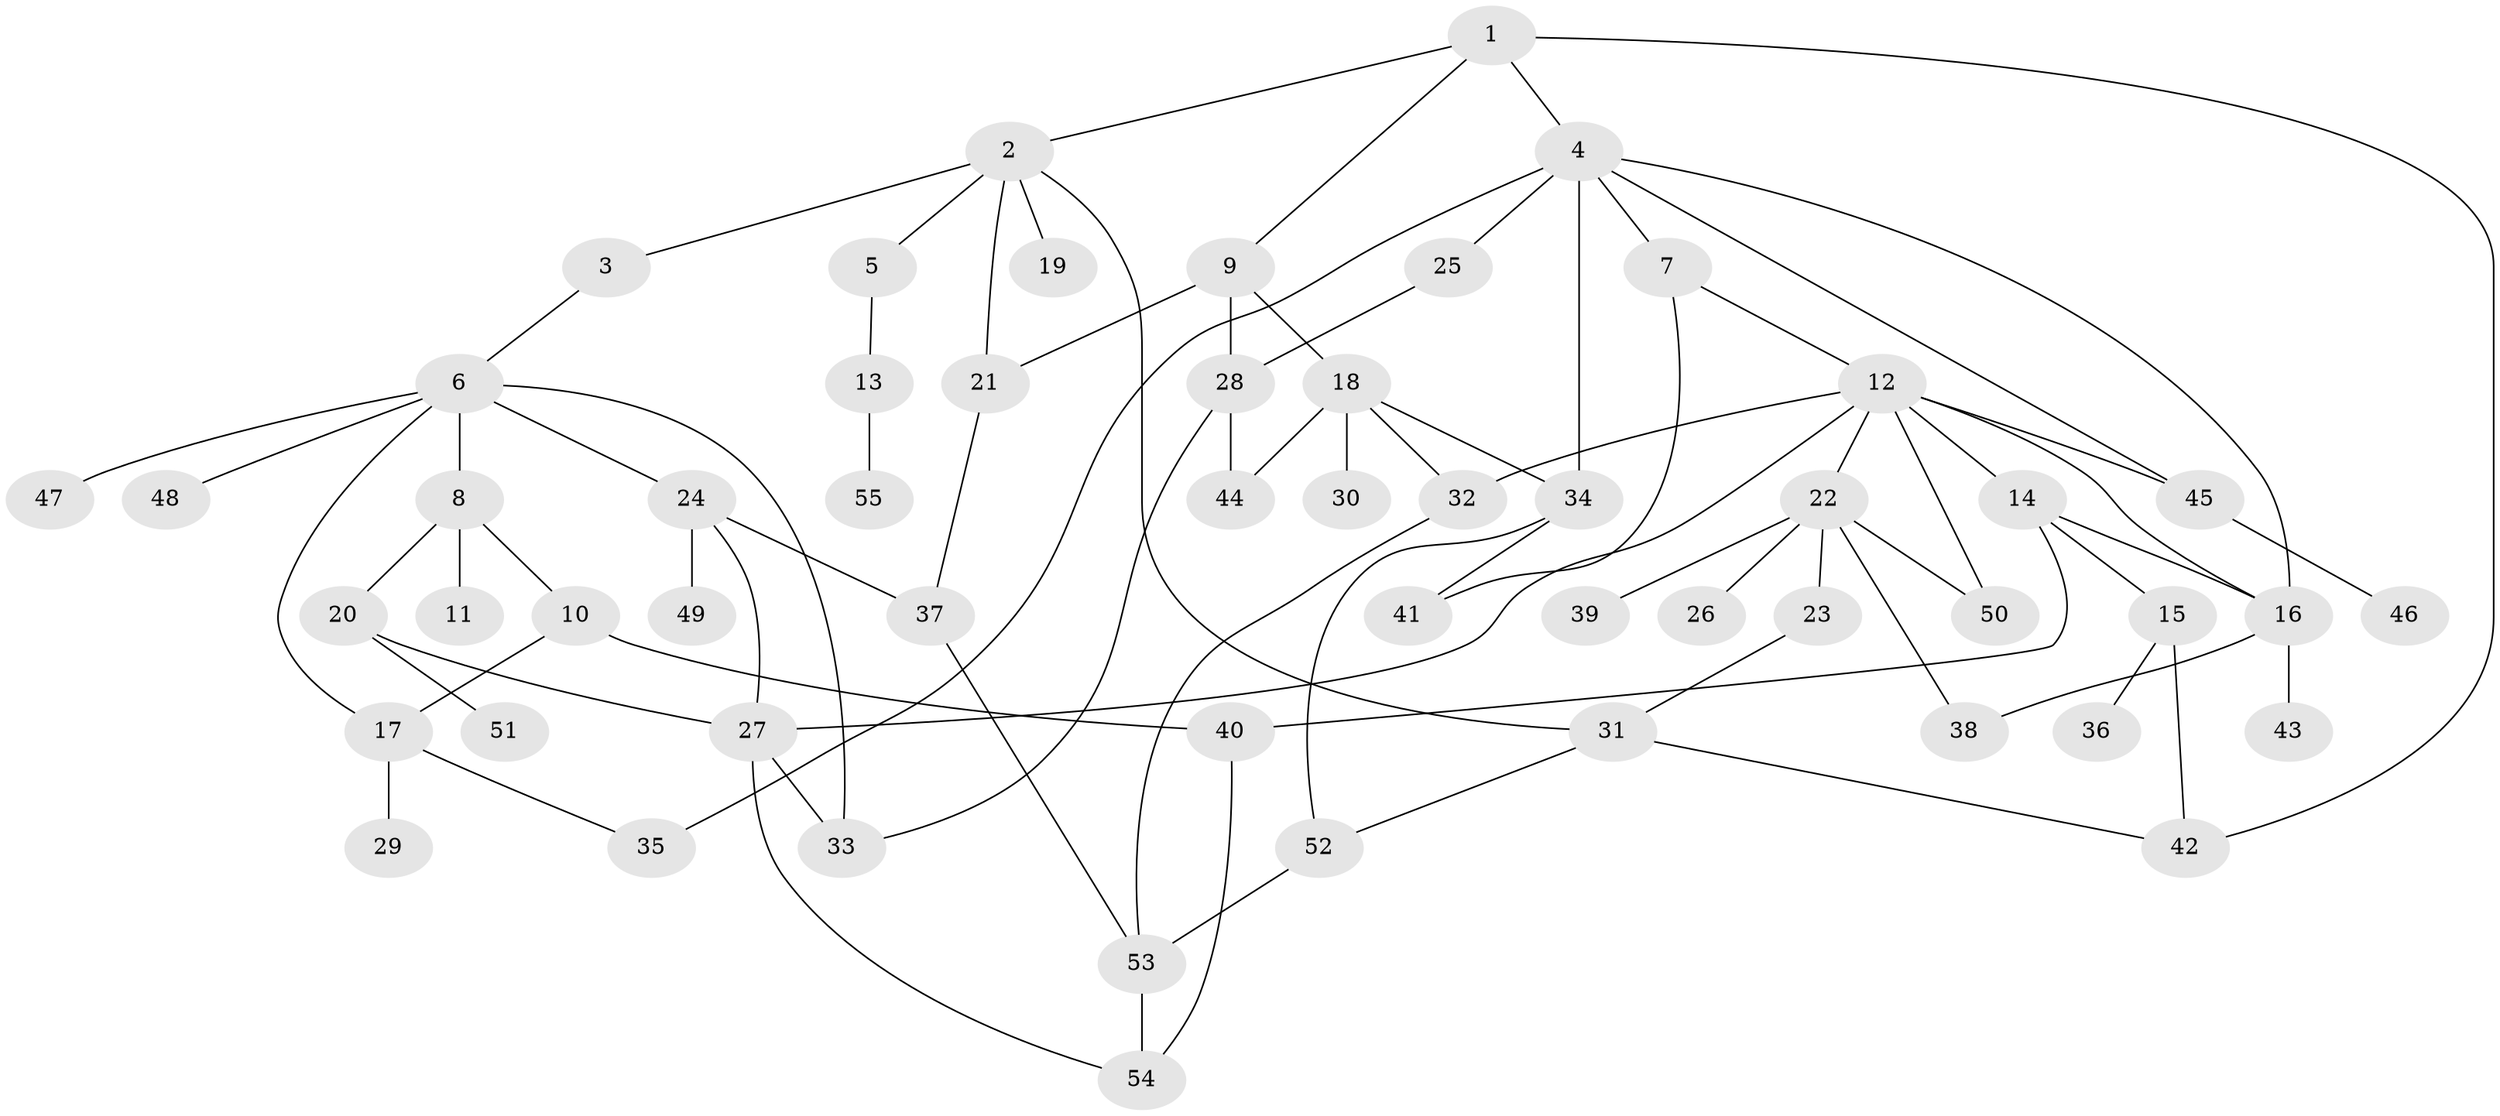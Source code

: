 // coarse degree distribution, {5: 0.10256410256410256, 2: 0.1794871794871795, 11: 0.02564102564102564, 7: 0.07692307692307693, 3: 0.1282051282051282, 1: 0.3333333333333333, 4: 0.1282051282051282, 6: 0.02564102564102564}
// Generated by graph-tools (version 1.1) at 2025/48/03/04/25 22:48:37]
// undirected, 55 vertices, 81 edges
graph export_dot {
  node [color=gray90,style=filled];
  1;
  2;
  3;
  4;
  5;
  6;
  7;
  8;
  9;
  10;
  11;
  12;
  13;
  14;
  15;
  16;
  17;
  18;
  19;
  20;
  21;
  22;
  23;
  24;
  25;
  26;
  27;
  28;
  29;
  30;
  31;
  32;
  33;
  34;
  35;
  36;
  37;
  38;
  39;
  40;
  41;
  42;
  43;
  44;
  45;
  46;
  47;
  48;
  49;
  50;
  51;
  52;
  53;
  54;
  55;
  1 -- 2;
  1 -- 4;
  1 -- 9;
  1 -- 42;
  2 -- 3;
  2 -- 5;
  2 -- 19;
  2 -- 21;
  2 -- 31;
  3 -- 6;
  4 -- 7;
  4 -- 25;
  4 -- 34;
  4 -- 35;
  4 -- 16;
  4 -- 45;
  5 -- 13;
  6 -- 8;
  6 -- 17;
  6 -- 24;
  6 -- 47;
  6 -- 48;
  6 -- 33;
  7 -- 12;
  7 -- 41;
  8 -- 10;
  8 -- 11;
  8 -- 20;
  9 -- 18;
  9 -- 28;
  9 -- 21;
  10 -- 40;
  10 -- 17;
  12 -- 14;
  12 -- 16;
  12 -- 22;
  12 -- 32;
  12 -- 45;
  12 -- 27;
  12 -- 50;
  13 -- 55;
  14 -- 15;
  14 -- 40;
  14 -- 16;
  15 -- 36;
  15 -- 42;
  16 -- 43;
  16 -- 38;
  17 -- 29;
  17 -- 35;
  18 -- 30;
  18 -- 44;
  18 -- 32;
  18 -- 34;
  20 -- 27;
  20 -- 51;
  21 -- 37;
  22 -- 23;
  22 -- 26;
  22 -- 38;
  22 -- 39;
  22 -- 50;
  23 -- 31;
  24 -- 37;
  24 -- 49;
  24 -- 27;
  25 -- 28;
  27 -- 33;
  27 -- 54;
  28 -- 33;
  28 -- 44;
  31 -- 52;
  31 -- 42;
  32 -- 53;
  34 -- 41;
  34 -- 52;
  37 -- 53;
  40 -- 54;
  45 -- 46;
  52 -- 53;
  53 -- 54;
}
